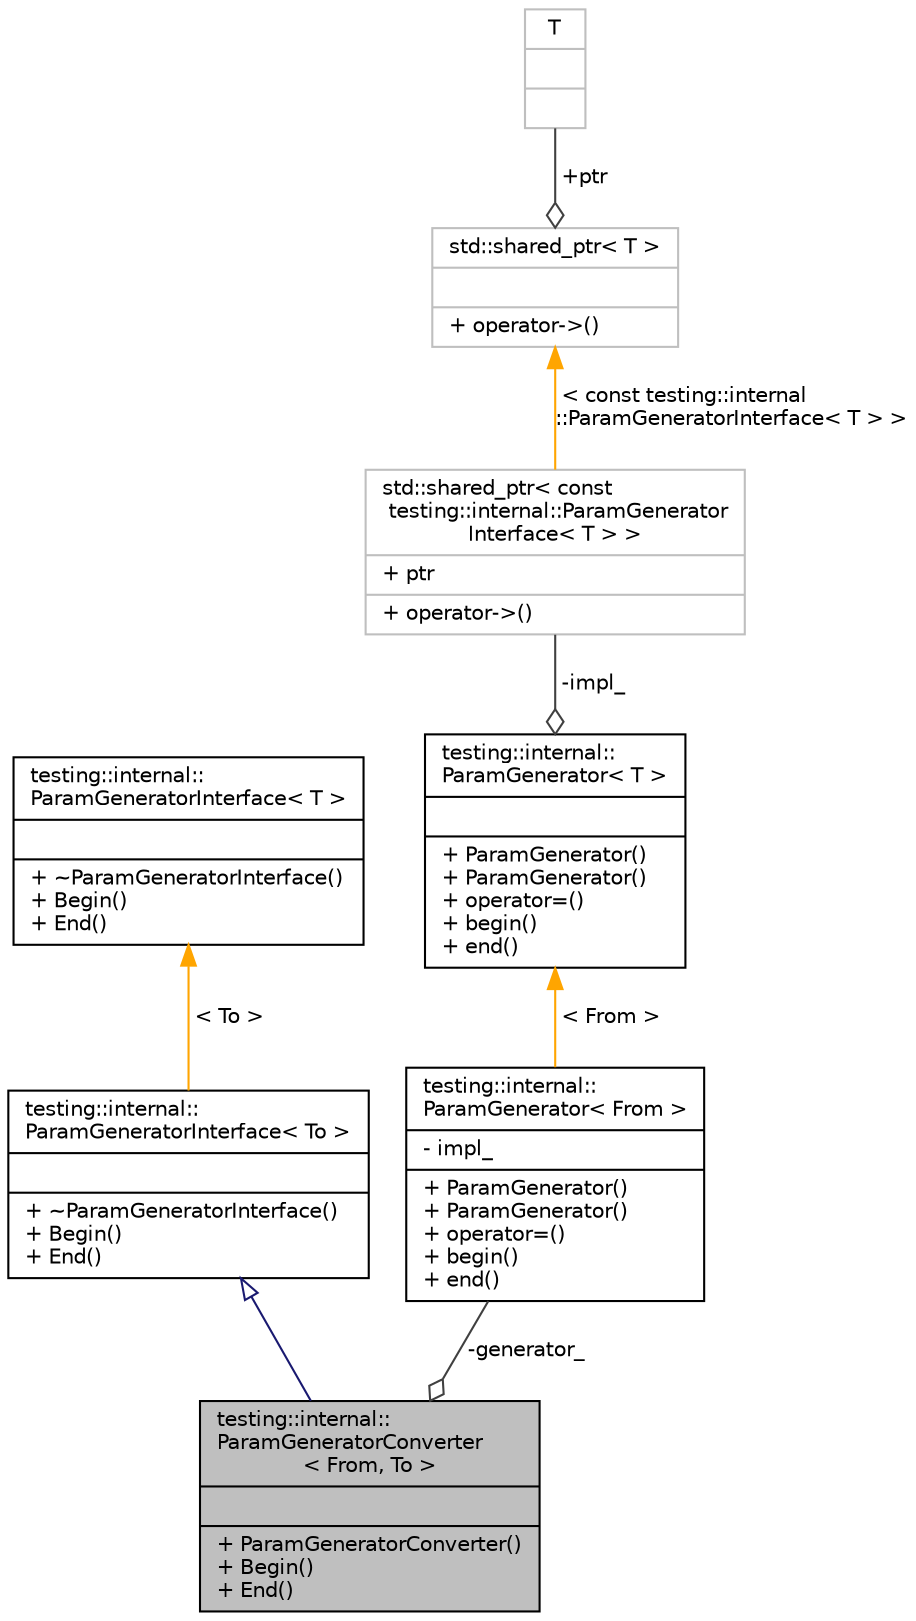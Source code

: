 digraph "testing::internal::ParamGeneratorConverter&lt; From, To &gt;"
{
 // LATEX_PDF_SIZE
  bgcolor="transparent";
  edge [fontname="Helvetica",fontsize="10",labelfontname="Helvetica",labelfontsize="10"];
  node [fontname="Helvetica",fontsize="10",shape=record];
  Node1 [label="{testing::internal::\lParamGeneratorConverter\l\< From, To \>\n||+ ParamGeneratorConverter()\l+ Begin()\l+ End()\l}",height=0.2,width=0.4,color="black", fillcolor="grey75", style="filled", fontcolor="black",tooltip=" "];
  Node2 -> Node1 [dir="back",color="midnightblue",fontsize="10",style="solid",arrowtail="onormal",fontname="Helvetica"];
  Node2 [label="{testing::internal::\lParamGeneratorInterface\< To \>\n||+ ~ParamGeneratorInterface()\l+ Begin()\l+ End()\l}",height=0.2,width=0.4,color="black",URL="$classtesting_1_1internal_1_1ParamGeneratorInterface.html",tooltip=" "];
  Node3 -> Node2 [dir="back",color="orange",fontsize="10",style="solid",label=" \< To \>" ,fontname="Helvetica"];
  Node3 [label="{testing::internal::\lParamGeneratorInterface\< T \>\n||+ ~ParamGeneratorInterface()\l+ Begin()\l+ End()\l}",height=0.2,width=0.4,color="black",URL="$classtesting_1_1internal_1_1ParamGeneratorInterface.html",tooltip=" "];
  Node4 -> Node1 [color="grey25",fontsize="10",style="solid",label=" -generator_" ,arrowhead="odiamond",fontname="Helvetica"];
  Node4 [label="{testing::internal::\lParamGenerator\< From \>\n|- impl_\l|+ ParamGenerator()\l+ ParamGenerator()\l+ operator=()\l+ begin()\l+ end()\l}",height=0.2,width=0.4,color="black",URL="$classtesting_1_1internal_1_1ParamGenerator.html",tooltip=" "];
  Node5 -> Node4 [dir="back",color="orange",fontsize="10",style="solid",label=" \< From \>" ,fontname="Helvetica"];
  Node5 [label="{testing::internal::\lParamGenerator\< T \>\n||+ ParamGenerator()\l+ ParamGenerator()\l+ operator=()\l+ begin()\l+ end()\l}",height=0.2,width=0.4,color="black",URL="$classtesting_1_1internal_1_1ParamGenerator.html",tooltip=" "];
  Node6 -> Node5 [color="grey25",fontsize="10",style="solid",label=" -impl_" ,arrowhead="odiamond",fontname="Helvetica"];
  Node6 [label="{std::shared_ptr\< const\l testing::internal::ParamGenerator\lInterface\< T \> \>\n|+ ptr\l|+ operator-\>()\l}",height=0.2,width=0.4,color="grey75",tooltip=" "];
  Node7 -> Node6 [dir="back",color="orange",fontsize="10",style="solid",label=" \< const testing::internal\l::ParamGeneratorInterface\< T \> \>" ,fontname="Helvetica"];
  Node7 [label="{std::shared_ptr\< T \>\n||+ operator-\>()\l}",height=0.2,width=0.4,color="grey75",tooltip=" "];
  Node8 -> Node7 [color="grey25",fontsize="10",style="solid",label=" +ptr" ,arrowhead="odiamond",fontname="Helvetica"];
  Node8 [label="{T\n||}",height=0.2,width=0.4,color="grey75",tooltip=" "];
}
